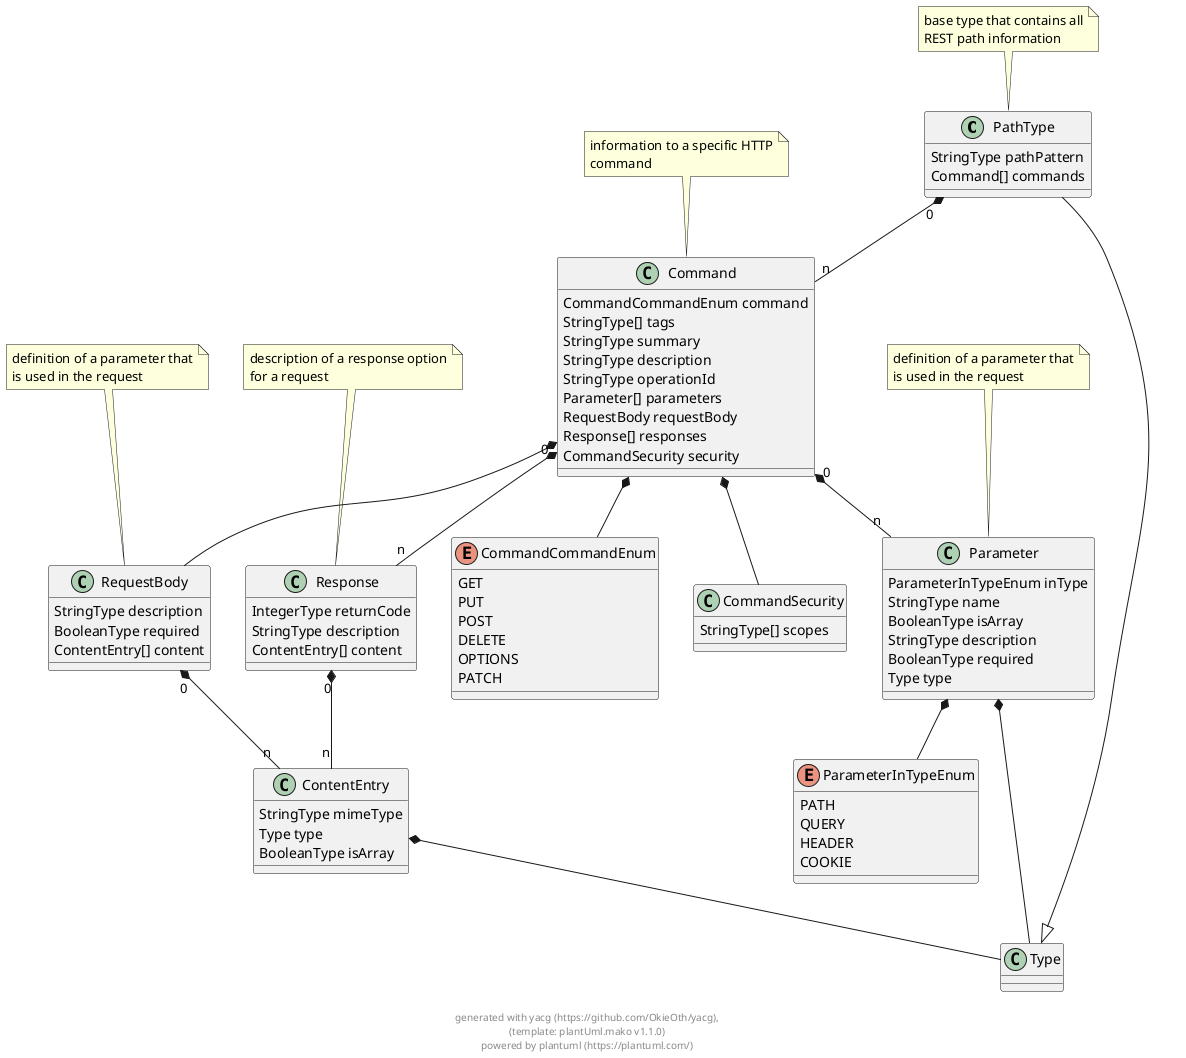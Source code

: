 
@startuml

class PathType {
        StringType pathPattern 
        Command[] commands 
}

note top: base type that contains all\nREST path information

PathType --|> Type
class Command {
        CommandCommandEnum command 
        StringType[] tags 
        StringType summary 
        StringType description 
        StringType operationId 
        Parameter[] parameters 
        RequestBody requestBody 
        Response[] responses 
        CommandSecurity security 
}

note top: information to a specific HTTP\ncommand

enum CommandCommandEnum {
    GET
    PUT
    POST
    DELETE
    OPTIONS
    PATCH
}


class Parameter {
        ParameterInTypeEnum inType 
        StringType name 
        BooleanType isArray 
        StringType description 
        BooleanType required 
        Type type 
}

note top: definition of a parameter that\nis used in the request

class RequestBody {
        StringType description 
        BooleanType required 
        ContentEntry[] content 
}

note top: definition of a parameter that\nis used in the request

class Response {
        IntegerType returnCode 
        StringType description 
        ContentEntry[] content 
}

note top: description of a response option\nfor a request

class CommandSecurity {
        StringType[] scopes 
}


class ContentEntry {
        StringType mimeType 
        Type type 
        BooleanType isArray 
}


enum ParameterInTypeEnum {
    PATH
    QUERY
    HEADER
    COOKIE
}



    
PathType "0" *-- "n" Command        
            
    
Command  *--  CommandCommandEnum        
            
Command "0" *-- "n" Parameter        
            
Command  *--  RequestBody        
            
Command "0" *-- "n" Response        
            
Command  *--  CommandSecurity        
            
    
    
Parameter  *--  ParameterInTypeEnum        
            
Parameter  *--  Type        
            
    
RequestBody "0" *-- "n" ContentEntry        
            
    
Response "0" *-- "n" ContentEntry        
            
    
    
ContentEntry  *--  Type        
            
    

footer \ngenerated with yacg (https://github.com/OkieOth/yacg),\n(template: plantUml.mako v1.1.0)\npowered by plantuml (https://plantuml.com/)
@enduml